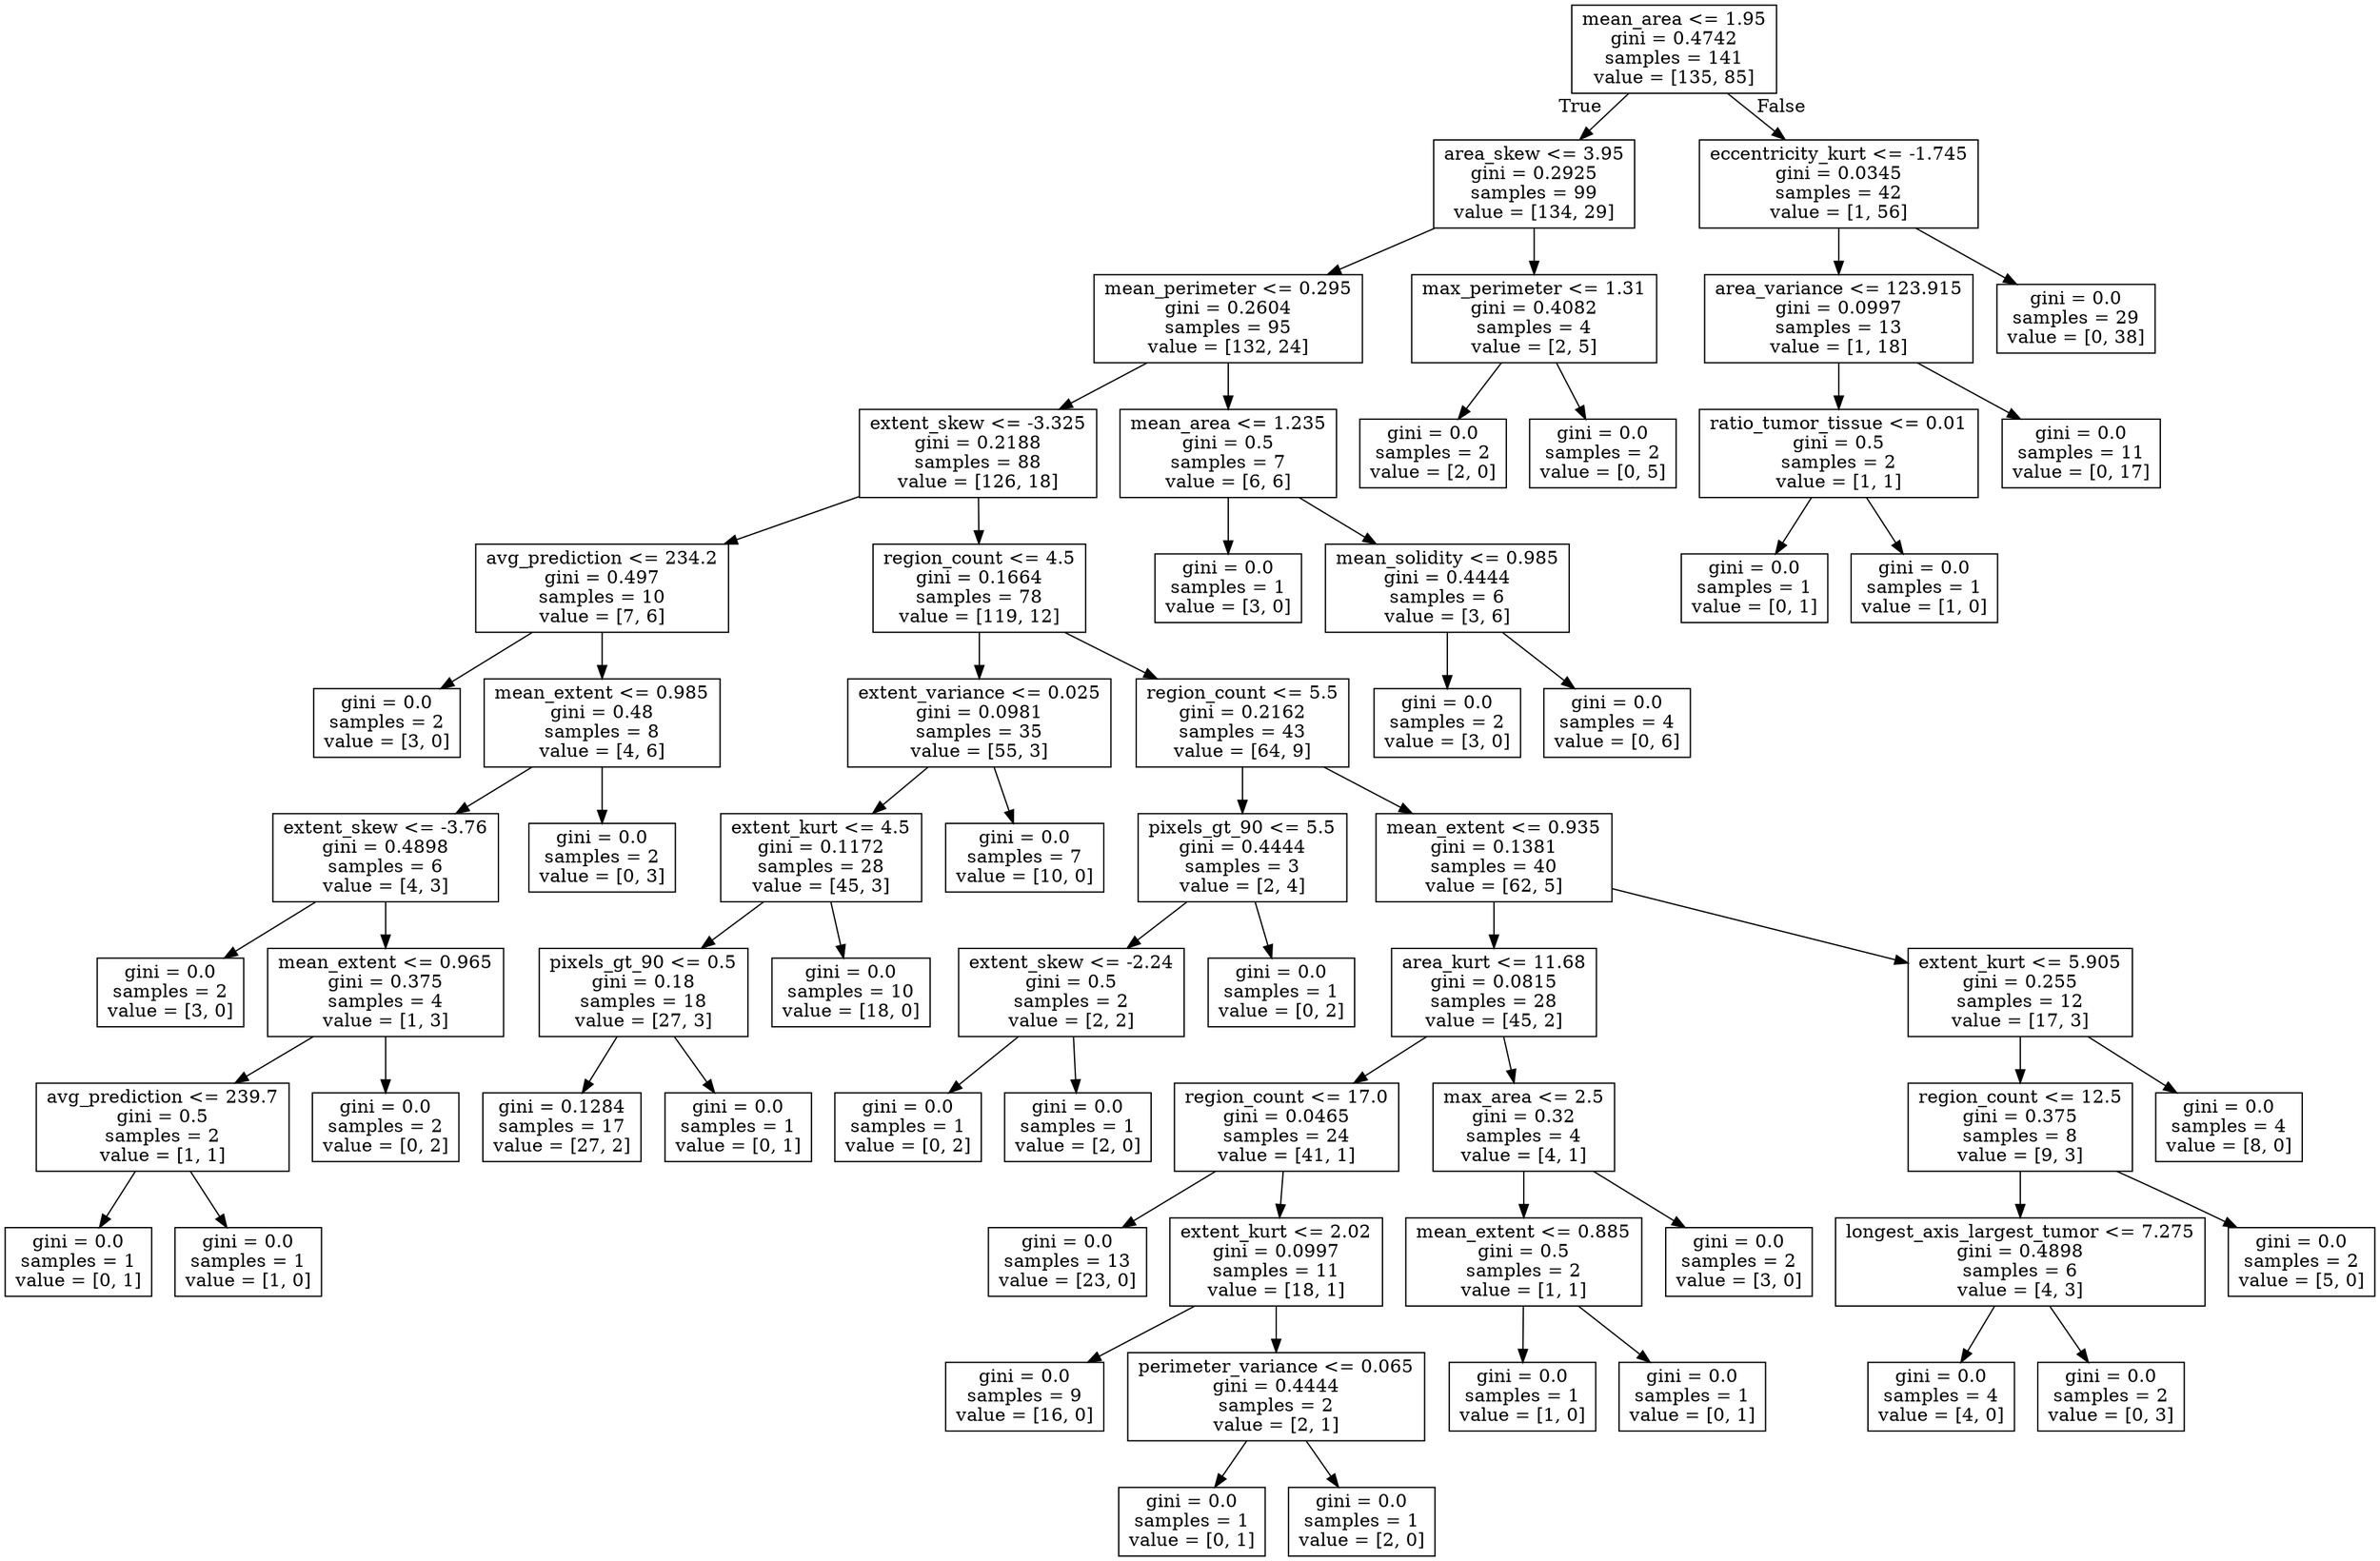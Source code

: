 digraph Tree {
node [shape=box] ;
0 [label="mean_area <= 1.95\ngini = 0.4742\nsamples = 141\nvalue = [135, 85]"] ;
1 [label="area_skew <= 3.95\ngini = 0.2925\nsamples = 99\nvalue = [134, 29]"] ;
0 -> 1 [labeldistance=2.5, labelangle=45, headlabel="True"] ;
2 [label="mean_perimeter <= 0.295\ngini = 0.2604\nsamples = 95\nvalue = [132, 24]"] ;
1 -> 2 ;
3 [label="extent_skew <= -3.325\ngini = 0.2188\nsamples = 88\nvalue = [126, 18]"] ;
2 -> 3 ;
4 [label="avg_prediction <= 234.2\ngini = 0.497\nsamples = 10\nvalue = [7, 6]"] ;
3 -> 4 ;
5 [label="gini = 0.0\nsamples = 2\nvalue = [3, 0]"] ;
4 -> 5 ;
6 [label="mean_extent <= 0.985\ngini = 0.48\nsamples = 8\nvalue = [4, 6]"] ;
4 -> 6 ;
7 [label="extent_skew <= -3.76\ngini = 0.4898\nsamples = 6\nvalue = [4, 3]"] ;
6 -> 7 ;
8 [label="gini = 0.0\nsamples = 2\nvalue = [3, 0]"] ;
7 -> 8 ;
9 [label="mean_extent <= 0.965\ngini = 0.375\nsamples = 4\nvalue = [1, 3]"] ;
7 -> 9 ;
10 [label="avg_prediction <= 239.7\ngini = 0.5\nsamples = 2\nvalue = [1, 1]"] ;
9 -> 10 ;
11 [label="gini = 0.0\nsamples = 1\nvalue = [0, 1]"] ;
10 -> 11 ;
12 [label="gini = 0.0\nsamples = 1\nvalue = [1, 0]"] ;
10 -> 12 ;
13 [label="gini = 0.0\nsamples = 2\nvalue = [0, 2]"] ;
9 -> 13 ;
14 [label="gini = 0.0\nsamples = 2\nvalue = [0, 3]"] ;
6 -> 14 ;
15 [label="region_count <= 4.5\ngini = 0.1664\nsamples = 78\nvalue = [119, 12]"] ;
3 -> 15 ;
16 [label="extent_variance <= 0.025\ngini = 0.0981\nsamples = 35\nvalue = [55, 3]"] ;
15 -> 16 ;
17 [label="extent_kurt <= 4.5\ngini = 0.1172\nsamples = 28\nvalue = [45, 3]"] ;
16 -> 17 ;
18 [label="pixels_gt_90 <= 0.5\ngini = 0.18\nsamples = 18\nvalue = [27, 3]"] ;
17 -> 18 ;
19 [label="gini = 0.1284\nsamples = 17\nvalue = [27, 2]"] ;
18 -> 19 ;
20 [label="gini = 0.0\nsamples = 1\nvalue = [0, 1]"] ;
18 -> 20 ;
21 [label="gini = 0.0\nsamples = 10\nvalue = [18, 0]"] ;
17 -> 21 ;
22 [label="gini = 0.0\nsamples = 7\nvalue = [10, 0]"] ;
16 -> 22 ;
23 [label="region_count <= 5.5\ngini = 0.2162\nsamples = 43\nvalue = [64, 9]"] ;
15 -> 23 ;
24 [label="pixels_gt_90 <= 5.5\ngini = 0.4444\nsamples = 3\nvalue = [2, 4]"] ;
23 -> 24 ;
25 [label="extent_skew <= -2.24\ngini = 0.5\nsamples = 2\nvalue = [2, 2]"] ;
24 -> 25 ;
26 [label="gini = 0.0\nsamples = 1\nvalue = [0, 2]"] ;
25 -> 26 ;
27 [label="gini = 0.0\nsamples = 1\nvalue = [2, 0]"] ;
25 -> 27 ;
28 [label="gini = 0.0\nsamples = 1\nvalue = [0, 2]"] ;
24 -> 28 ;
29 [label="mean_extent <= 0.935\ngini = 0.1381\nsamples = 40\nvalue = [62, 5]"] ;
23 -> 29 ;
30 [label="area_kurt <= 11.68\ngini = 0.0815\nsamples = 28\nvalue = [45, 2]"] ;
29 -> 30 ;
31 [label="region_count <= 17.0\ngini = 0.0465\nsamples = 24\nvalue = [41, 1]"] ;
30 -> 31 ;
32 [label="gini = 0.0\nsamples = 13\nvalue = [23, 0]"] ;
31 -> 32 ;
33 [label="extent_kurt <= 2.02\ngini = 0.0997\nsamples = 11\nvalue = [18, 1]"] ;
31 -> 33 ;
34 [label="gini = 0.0\nsamples = 9\nvalue = [16, 0]"] ;
33 -> 34 ;
35 [label="perimeter_variance <= 0.065\ngini = 0.4444\nsamples = 2\nvalue = [2, 1]"] ;
33 -> 35 ;
36 [label="gini = 0.0\nsamples = 1\nvalue = [0, 1]"] ;
35 -> 36 ;
37 [label="gini = 0.0\nsamples = 1\nvalue = [2, 0]"] ;
35 -> 37 ;
38 [label="max_area <= 2.5\ngini = 0.32\nsamples = 4\nvalue = [4, 1]"] ;
30 -> 38 ;
39 [label="mean_extent <= 0.885\ngini = 0.5\nsamples = 2\nvalue = [1, 1]"] ;
38 -> 39 ;
40 [label="gini = 0.0\nsamples = 1\nvalue = [1, 0]"] ;
39 -> 40 ;
41 [label="gini = 0.0\nsamples = 1\nvalue = [0, 1]"] ;
39 -> 41 ;
42 [label="gini = 0.0\nsamples = 2\nvalue = [3, 0]"] ;
38 -> 42 ;
43 [label="extent_kurt <= 5.905\ngini = 0.255\nsamples = 12\nvalue = [17, 3]"] ;
29 -> 43 ;
44 [label="region_count <= 12.5\ngini = 0.375\nsamples = 8\nvalue = [9, 3]"] ;
43 -> 44 ;
45 [label="longest_axis_largest_tumor <= 7.275\ngini = 0.4898\nsamples = 6\nvalue = [4, 3]"] ;
44 -> 45 ;
46 [label="gini = 0.0\nsamples = 4\nvalue = [4, 0]"] ;
45 -> 46 ;
47 [label="gini = 0.0\nsamples = 2\nvalue = [0, 3]"] ;
45 -> 47 ;
48 [label="gini = 0.0\nsamples = 2\nvalue = [5, 0]"] ;
44 -> 48 ;
49 [label="gini = 0.0\nsamples = 4\nvalue = [8, 0]"] ;
43 -> 49 ;
50 [label="mean_area <= 1.235\ngini = 0.5\nsamples = 7\nvalue = [6, 6]"] ;
2 -> 50 ;
51 [label="gini = 0.0\nsamples = 1\nvalue = [3, 0]"] ;
50 -> 51 ;
52 [label="mean_solidity <= 0.985\ngini = 0.4444\nsamples = 6\nvalue = [3, 6]"] ;
50 -> 52 ;
53 [label="gini = 0.0\nsamples = 2\nvalue = [3, 0]"] ;
52 -> 53 ;
54 [label="gini = 0.0\nsamples = 4\nvalue = [0, 6]"] ;
52 -> 54 ;
55 [label="max_perimeter <= 1.31\ngini = 0.4082\nsamples = 4\nvalue = [2, 5]"] ;
1 -> 55 ;
56 [label="gini = 0.0\nsamples = 2\nvalue = [2, 0]"] ;
55 -> 56 ;
57 [label="gini = 0.0\nsamples = 2\nvalue = [0, 5]"] ;
55 -> 57 ;
58 [label="eccentricity_kurt <= -1.745\ngini = 0.0345\nsamples = 42\nvalue = [1, 56]"] ;
0 -> 58 [labeldistance=2.5, labelangle=-45, headlabel="False"] ;
59 [label="area_variance <= 123.915\ngini = 0.0997\nsamples = 13\nvalue = [1, 18]"] ;
58 -> 59 ;
60 [label="ratio_tumor_tissue <= 0.01\ngini = 0.5\nsamples = 2\nvalue = [1, 1]"] ;
59 -> 60 ;
61 [label="gini = 0.0\nsamples = 1\nvalue = [0, 1]"] ;
60 -> 61 ;
62 [label="gini = 0.0\nsamples = 1\nvalue = [1, 0]"] ;
60 -> 62 ;
63 [label="gini = 0.0\nsamples = 11\nvalue = [0, 17]"] ;
59 -> 63 ;
64 [label="gini = 0.0\nsamples = 29\nvalue = [0, 38]"] ;
58 -> 64 ;
}